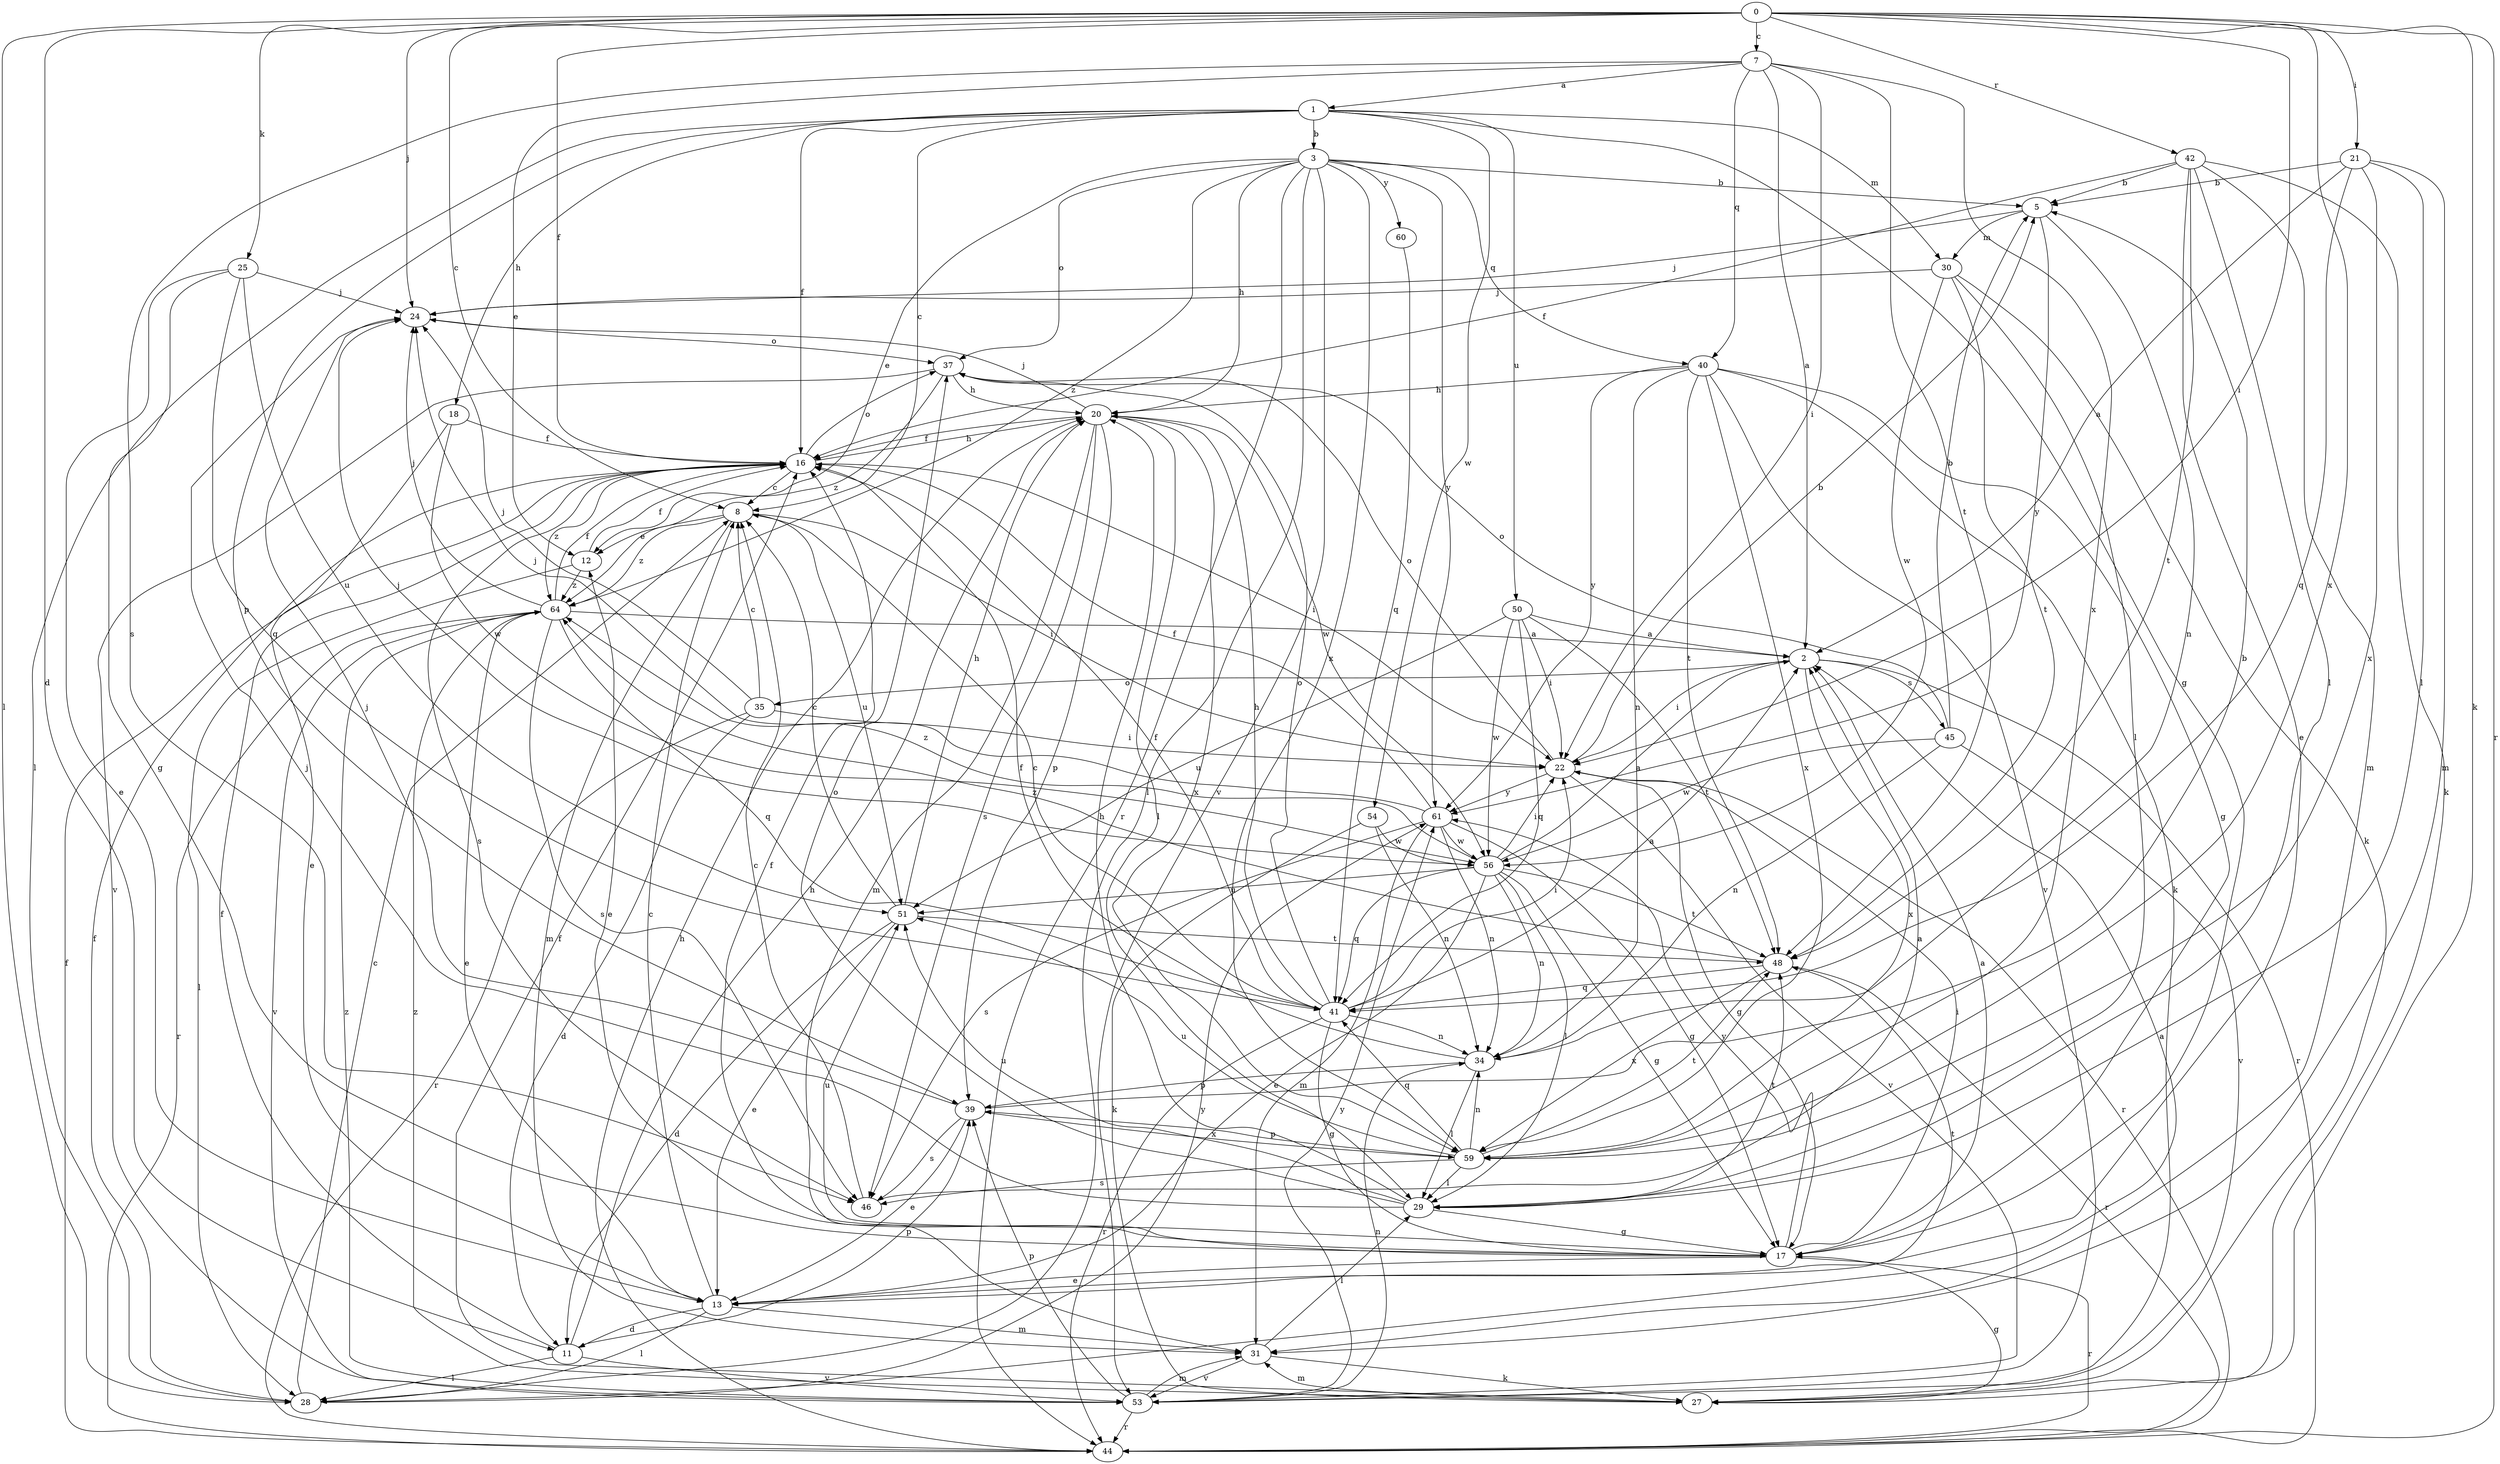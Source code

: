 strict digraph  {
0;
1;
2;
3;
5;
7;
8;
11;
12;
13;
16;
17;
18;
20;
21;
22;
24;
25;
27;
28;
29;
30;
31;
34;
35;
37;
39;
40;
41;
42;
44;
45;
46;
48;
50;
51;
53;
54;
56;
59;
60;
61;
64;
0 -> 7  [label=c];
0 -> 8  [label=c];
0 -> 11  [label=d];
0 -> 16  [label=f];
0 -> 21  [label=i];
0 -> 22  [label=i];
0 -> 24  [label=j];
0 -> 25  [label=k];
0 -> 27  [label=k];
0 -> 28  [label=l];
0 -> 42  [label=r];
0 -> 44  [label=r];
0 -> 59  [label=x];
1 -> 3  [label=b];
1 -> 8  [label=c];
1 -> 16  [label=f];
1 -> 17  [label=g];
1 -> 18  [label=h];
1 -> 28  [label=l];
1 -> 30  [label=m];
1 -> 39  [label=p];
1 -> 50  [label=u];
1 -> 54  [label=w];
2 -> 22  [label=i];
2 -> 35  [label=o];
2 -> 44  [label=r];
2 -> 45  [label=s];
2 -> 59  [label=x];
3 -> 5  [label=b];
3 -> 12  [label=e];
3 -> 20  [label=h];
3 -> 28  [label=l];
3 -> 37  [label=o];
3 -> 40  [label=q];
3 -> 44  [label=r];
3 -> 53  [label=v];
3 -> 59  [label=x];
3 -> 60  [label=y];
3 -> 61  [label=y];
3 -> 64  [label=z];
5 -> 24  [label=j];
5 -> 30  [label=m];
5 -> 34  [label=n];
5 -> 61  [label=y];
7 -> 1  [label=a];
7 -> 2  [label=a];
7 -> 12  [label=e];
7 -> 22  [label=i];
7 -> 40  [label=q];
7 -> 46  [label=s];
7 -> 48  [label=t];
7 -> 59  [label=x];
8 -> 12  [label=e];
8 -> 22  [label=i];
8 -> 31  [label=m];
8 -> 51  [label=u];
8 -> 64  [label=z];
11 -> 16  [label=f];
11 -> 20  [label=h];
11 -> 28  [label=l];
11 -> 39  [label=p];
11 -> 53  [label=v];
12 -> 16  [label=f];
12 -> 28  [label=l];
12 -> 64  [label=z];
13 -> 8  [label=c];
13 -> 11  [label=d];
13 -> 28  [label=l];
13 -> 31  [label=m];
13 -> 48  [label=t];
16 -> 8  [label=c];
16 -> 20  [label=h];
16 -> 22  [label=i];
16 -> 37  [label=o];
16 -> 46  [label=s];
16 -> 64  [label=z];
17 -> 2  [label=a];
17 -> 12  [label=e];
17 -> 13  [label=e];
17 -> 16  [label=f];
17 -> 22  [label=i];
17 -> 44  [label=r];
17 -> 51  [label=u];
17 -> 61  [label=y];
18 -> 13  [label=e];
18 -> 16  [label=f];
18 -> 56  [label=w];
20 -> 16  [label=f];
20 -> 24  [label=j];
20 -> 29  [label=l];
20 -> 31  [label=m];
20 -> 39  [label=p];
20 -> 46  [label=s];
20 -> 56  [label=w];
20 -> 59  [label=x];
21 -> 2  [label=a];
21 -> 5  [label=b];
21 -> 29  [label=l];
21 -> 31  [label=m];
21 -> 41  [label=q];
21 -> 59  [label=x];
22 -> 5  [label=b];
22 -> 17  [label=g];
22 -> 37  [label=o];
22 -> 44  [label=r];
22 -> 53  [label=v];
22 -> 61  [label=y];
24 -> 37  [label=o];
25 -> 13  [label=e];
25 -> 17  [label=g];
25 -> 24  [label=j];
25 -> 41  [label=q];
25 -> 51  [label=u];
27 -> 16  [label=f];
27 -> 17  [label=g];
27 -> 31  [label=m];
27 -> 64  [label=z];
28 -> 2  [label=a];
28 -> 8  [label=c];
28 -> 16  [label=f];
28 -> 61  [label=y];
29 -> 17  [label=g];
29 -> 20  [label=h];
29 -> 24  [label=j];
29 -> 37  [label=o];
29 -> 48  [label=t];
29 -> 51  [label=u];
30 -> 24  [label=j];
30 -> 27  [label=k];
30 -> 29  [label=l];
30 -> 48  [label=t];
30 -> 56  [label=w];
31 -> 27  [label=k];
31 -> 29  [label=l];
31 -> 53  [label=v];
34 -> 16  [label=f];
34 -> 29  [label=l];
34 -> 39  [label=p];
35 -> 8  [label=c];
35 -> 11  [label=d];
35 -> 22  [label=i];
35 -> 24  [label=j];
35 -> 44  [label=r];
37 -> 20  [label=h];
37 -> 53  [label=v];
37 -> 64  [label=z];
39 -> 5  [label=b];
39 -> 13  [label=e];
39 -> 24  [label=j];
39 -> 46  [label=s];
39 -> 59  [label=x];
40 -> 17  [label=g];
40 -> 20  [label=h];
40 -> 27  [label=k];
40 -> 34  [label=n];
40 -> 48  [label=t];
40 -> 53  [label=v];
40 -> 59  [label=x];
40 -> 61  [label=y];
41 -> 2  [label=a];
41 -> 8  [label=c];
41 -> 16  [label=f];
41 -> 17  [label=g];
41 -> 20  [label=h];
41 -> 22  [label=i];
41 -> 34  [label=n];
41 -> 37  [label=o];
41 -> 44  [label=r];
42 -> 5  [label=b];
42 -> 13  [label=e];
42 -> 16  [label=f];
42 -> 27  [label=k];
42 -> 29  [label=l];
42 -> 31  [label=m];
42 -> 48  [label=t];
44 -> 16  [label=f];
44 -> 20  [label=h];
45 -> 5  [label=b];
45 -> 34  [label=n];
45 -> 37  [label=o];
45 -> 53  [label=v];
45 -> 56  [label=w];
46 -> 2  [label=a];
46 -> 8  [label=c];
48 -> 41  [label=q];
48 -> 44  [label=r];
48 -> 59  [label=x];
48 -> 64  [label=z];
50 -> 2  [label=a];
50 -> 22  [label=i];
50 -> 41  [label=q];
50 -> 48  [label=t];
50 -> 51  [label=u];
50 -> 56  [label=w];
51 -> 8  [label=c];
51 -> 11  [label=d];
51 -> 13  [label=e];
51 -> 20  [label=h];
51 -> 48  [label=t];
53 -> 31  [label=m];
53 -> 34  [label=n];
53 -> 39  [label=p];
53 -> 44  [label=r];
53 -> 61  [label=y];
53 -> 64  [label=z];
54 -> 27  [label=k];
54 -> 34  [label=n];
54 -> 56  [label=w];
56 -> 2  [label=a];
56 -> 13  [label=e];
56 -> 17  [label=g];
56 -> 22  [label=i];
56 -> 24  [label=j];
56 -> 29  [label=l];
56 -> 34  [label=n];
56 -> 41  [label=q];
56 -> 48  [label=t];
56 -> 51  [label=u];
56 -> 64  [label=z];
59 -> 29  [label=l];
59 -> 34  [label=n];
59 -> 39  [label=p];
59 -> 41  [label=q];
59 -> 46  [label=s];
59 -> 48  [label=t];
59 -> 51  [label=u];
60 -> 41  [label=q];
61 -> 16  [label=f];
61 -> 17  [label=g];
61 -> 24  [label=j];
61 -> 31  [label=m];
61 -> 34  [label=n];
61 -> 46  [label=s];
61 -> 56  [label=w];
64 -> 2  [label=a];
64 -> 13  [label=e];
64 -> 16  [label=f];
64 -> 24  [label=j];
64 -> 41  [label=q];
64 -> 44  [label=r];
64 -> 46  [label=s];
64 -> 53  [label=v];
}
